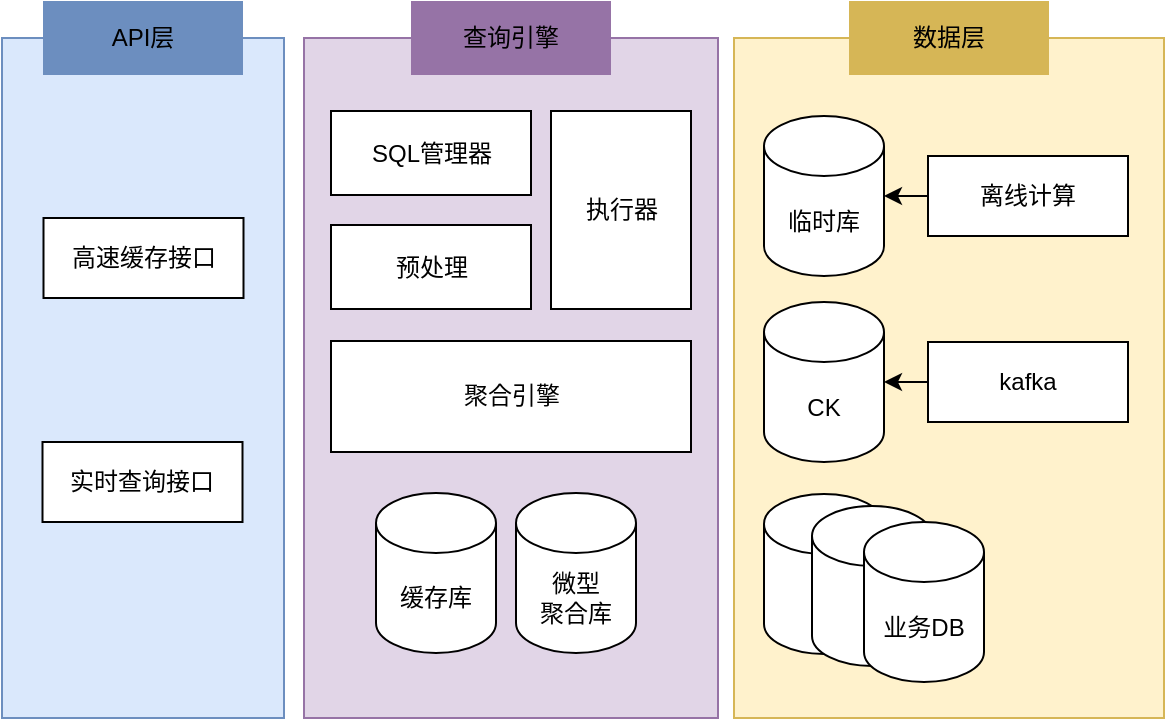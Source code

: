 <mxfile version="17.2.4" type="github">
  <diagram id="J9gbOuOgg6OHcFbdHNDi" name="第 1 页">
    <mxGraphModel dx="1346" dy="969" grid="0" gridSize="10" guides="1" tooltips="1" connect="1" arrows="1" fold="1" page="0" pageScale="1" pageWidth="827" pageHeight="1169" math="0" shadow="0">
      <root>
        <mxCell id="0" />
        <mxCell id="1" parent="0" />
        <mxCell id="0Ci0Uz99gbHuSnvOUkY4-46" value="" style="rounded=0;whiteSpace=wrap;html=1;fillColor=#e1d5e7;strokeColor=#9673a6;" vertex="1" parent="1">
          <mxGeometry x="113" y="-6" width="207" height="340" as="geometry" />
        </mxCell>
        <mxCell id="0Ci0Uz99gbHuSnvOUkY4-43" value="" style="rounded=0;whiteSpace=wrap;html=1;fillColor=#dae8fc;strokeColor=#6c8ebf;" vertex="1" parent="1">
          <mxGeometry x="-38" y="-6" width="141" height="340" as="geometry" />
        </mxCell>
        <mxCell id="0Ci0Uz99gbHuSnvOUkY4-40" value="" style="rounded=0;whiteSpace=wrap;html=1;fillColor=#fff2cc;strokeColor=#d6b656;" vertex="1" parent="1">
          <mxGeometry x="328" y="-6" width="215" height="340" as="geometry" />
        </mxCell>
        <mxCell id="0Ci0Uz99gbHuSnvOUkY4-1" value="" style="shape=cylinder3;whiteSpace=wrap;html=1;boundedLbl=1;backgroundOutline=1;size=15;" vertex="1" parent="1">
          <mxGeometry x="343" y="222" width="60" height="80" as="geometry" />
        </mxCell>
        <mxCell id="0Ci0Uz99gbHuSnvOUkY4-2" value="" style="shape=cylinder3;whiteSpace=wrap;html=1;boundedLbl=1;backgroundOutline=1;size=15;" vertex="1" parent="1">
          <mxGeometry x="367" y="228" width="60" height="80" as="geometry" />
        </mxCell>
        <mxCell id="0Ci0Uz99gbHuSnvOUkY4-3" value="业务DB" style="shape=cylinder3;whiteSpace=wrap;html=1;boundedLbl=1;backgroundOutline=1;size=15;" vertex="1" parent="1">
          <mxGeometry x="393" y="236" width="60" height="80" as="geometry" />
        </mxCell>
        <mxCell id="0Ci0Uz99gbHuSnvOUkY4-4" value="CK" style="shape=cylinder3;whiteSpace=wrap;html=1;boundedLbl=1;backgroundOutline=1;size=15;" vertex="1" parent="1">
          <mxGeometry x="343" y="126" width="60" height="80" as="geometry" />
        </mxCell>
        <mxCell id="0Ci0Uz99gbHuSnvOUkY4-5" value="临时库" style="shape=cylinder3;whiteSpace=wrap;html=1;boundedLbl=1;backgroundOutline=1;size=15;" vertex="1" parent="1">
          <mxGeometry x="343" y="33" width="60" height="80" as="geometry" />
        </mxCell>
        <mxCell id="0Ci0Uz99gbHuSnvOUkY4-7" style="edgeStyle=orthogonalEdgeStyle;rounded=0;orthogonalLoop=1;jettySize=auto;html=1;entryX=1;entryY=0.5;entryDx=0;entryDy=0;entryPerimeter=0;exitX=0;exitY=0.5;exitDx=0;exitDy=0;" edge="1" parent="1" source="0Ci0Uz99gbHuSnvOUkY4-10" target="0Ci0Uz99gbHuSnvOUkY4-5">
          <mxGeometry relative="1" as="geometry">
            <mxPoint x="472" y="80" as="sourcePoint" />
          </mxGeometry>
        </mxCell>
        <mxCell id="0Ci0Uz99gbHuSnvOUkY4-9" style="edgeStyle=orthogonalEdgeStyle;rounded=0;orthogonalLoop=1;jettySize=auto;html=1;entryX=1;entryY=0.5;entryDx=0;entryDy=0;entryPerimeter=0;" edge="1" parent="1" source="0Ci0Uz99gbHuSnvOUkY4-8" target="0Ci0Uz99gbHuSnvOUkY4-4">
          <mxGeometry relative="1" as="geometry" />
        </mxCell>
        <mxCell id="0Ci0Uz99gbHuSnvOUkY4-8" value="kafka" style="rounded=0;whiteSpace=wrap;html=1;" vertex="1" parent="1">
          <mxGeometry x="425" y="146" width="100" height="40" as="geometry" />
        </mxCell>
        <mxCell id="0Ci0Uz99gbHuSnvOUkY4-10" value="离线计算" style="rounded=0;whiteSpace=wrap;html=1;" vertex="1" parent="1">
          <mxGeometry x="425" y="53" width="100" height="40" as="geometry" />
        </mxCell>
        <mxCell id="0Ci0Uz99gbHuSnvOUkY4-19" value="执行器" style="rounded=0;whiteSpace=wrap;html=1;" vertex="1" parent="1">
          <mxGeometry x="236.5" y="30.5" width="70" height="99" as="geometry" />
        </mxCell>
        <mxCell id="0Ci0Uz99gbHuSnvOUkY4-26" value="SQL管理器" style="rounded=0;whiteSpace=wrap;html=1;" vertex="1" parent="1">
          <mxGeometry x="126.5" y="30.5" width="100" height="42" as="geometry" />
        </mxCell>
        <mxCell id="0Ci0Uz99gbHuSnvOUkY4-28" value="预处理" style="rounded=0;whiteSpace=wrap;html=1;" vertex="1" parent="1">
          <mxGeometry x="126.5" y="87.5" width="100" height="42" as="geometry" />
        </mxCell>
        <mxCell id="0Ci0Uz99gbHuSnvOUkY4-33" value="高速缓存接口" style="rounded=0;whiteSpace=wrap;html=1;" vertex="1" parent="1">
          <mxGeometry x="-17.25" y="84" width="100" height="40" as="geometry" />
        </mxCell>
        <mxCell id="0Ci0Uz99gbHuSnvOUkY4-37" value="缓存库" style="shape=cylinder3;whiteSpace=wrap;html=1;boundedLbl=1;backgroundOutline=1;size=15;" vertex="1" parent="1">
          <mxGeometry x="149" y="221.5" width="60" height="80" as="geometry" />
        </mxCell>
        <mxCell id="0Ci0Uz99gbHuSnvOUkY4-38" value="微型&lt;br&gt;聚合库" style="shape=cylinder3;whiteSpace=wrap;html=1;boundedLbl=1;backgroundOutline=1;size=15;" vertex="1" parent="1">
          <mxGeometry x="219" y="221.5" width="60" height="80" as="geometry" />
        </mxCell>
        <mxCell id="0Ci0Uz99gbHuSnvOUkY4-41" value="数据层" style="rounded=0;whiteSpace=wrap;html=1;fillColor=#D6B656;strokeColor=#d6b656;" vertex="1" parent="1">
          <mxGeometry x="386" y="-24" width="99" height="36" as="geometry" />
        </mxCell>
        <mxCell id="0Ci0Uz99gbHuSnvOUkY4-44" value="API层" style="rounded=0;whiteSpace=wrap;html=1;fillColor=#6C8EBF;strokeColor=#6c8ebf;" vertex="1" parent="1">
          <mxGeometry x="-17" y="-24" width="99" height="36" as="geometry" />
        </mxCell>
        <mxCell id="0Ci0Uz99gbHuSnvOUkY4-45" value="实时查询接口" style="rounded=0;whiteSpace=wrap;html=1;" vertex="1" parent="1">
          <mxGeometry x="-17.75" y="196" width="100" height="40" as="geometry" />
        </mxCell>
        <mxCell id="0Ci0Uz99gbHuSnvOUkY4-52" style="edgeStyle=orthogonalEdgeStyle;rounded=0;orthogonalLoop=1;jettySize=auto;html=1;entryX=1;entryY=0.5;entryDx=0;entryDy=0;entryPerimeter=0;exitX=0;exitY=0.5;exitDx=0;exitDy=0;" edge="1" parent="1" target="0Ci0Uz99gbHuSnvOUkY4-51">
          <mxGeometry relative="1" as="geometry">
            <mxPoint x="208" y="80" as="sourcePoint" />
          </mxGeometry>
        </mxCell>
        <mxCell id="0Ci0Uz99gbHuSnvOUkY4-53" style="edgeStyle=orthogonalEdgeStyle;rounded=0;orthogonalLoop=1;jettySize=auto;html=1;entryX=1;entryY=0.5;entryDx=0;entryDy=0;entryPerimeter=0;" edge="1" parent="1" target="0Ci0Uz99gbHuSnvOUkY4-50">
          <mxGeometry relative="1" as="geometry">
            <mxPoint x="208" y="200" as="sourcePoint" />
          </mxGeometry>
        </mxCell>
        <mxCell id="0Ci0Uz99gbHuSnvOUkY4-56" value="查询引擎" style="rounded=0;whiteSpace=wrap;html=1;fillColor=#9673A6;strokeColor=#9673a6;" vertex="1" parent="1">
          <mxGeometry x="167" y="-24" width="99" height="36" as="geometry" />
        </mxCell>
        <mxCell id="0Ci0Uz99gbHuSnvOUkY4-57" value="聚合引擎" style="rounded=0;whiteSpace=wrap;html=1;" vertex="1" parent="1">
          <mxGeometry x="126.5" y="145.5" width="180" height="55.5" as="geometry" />
        </mxCell>
      </root>
    </mxGraphModel>
  </diagram>
</mxfile>
